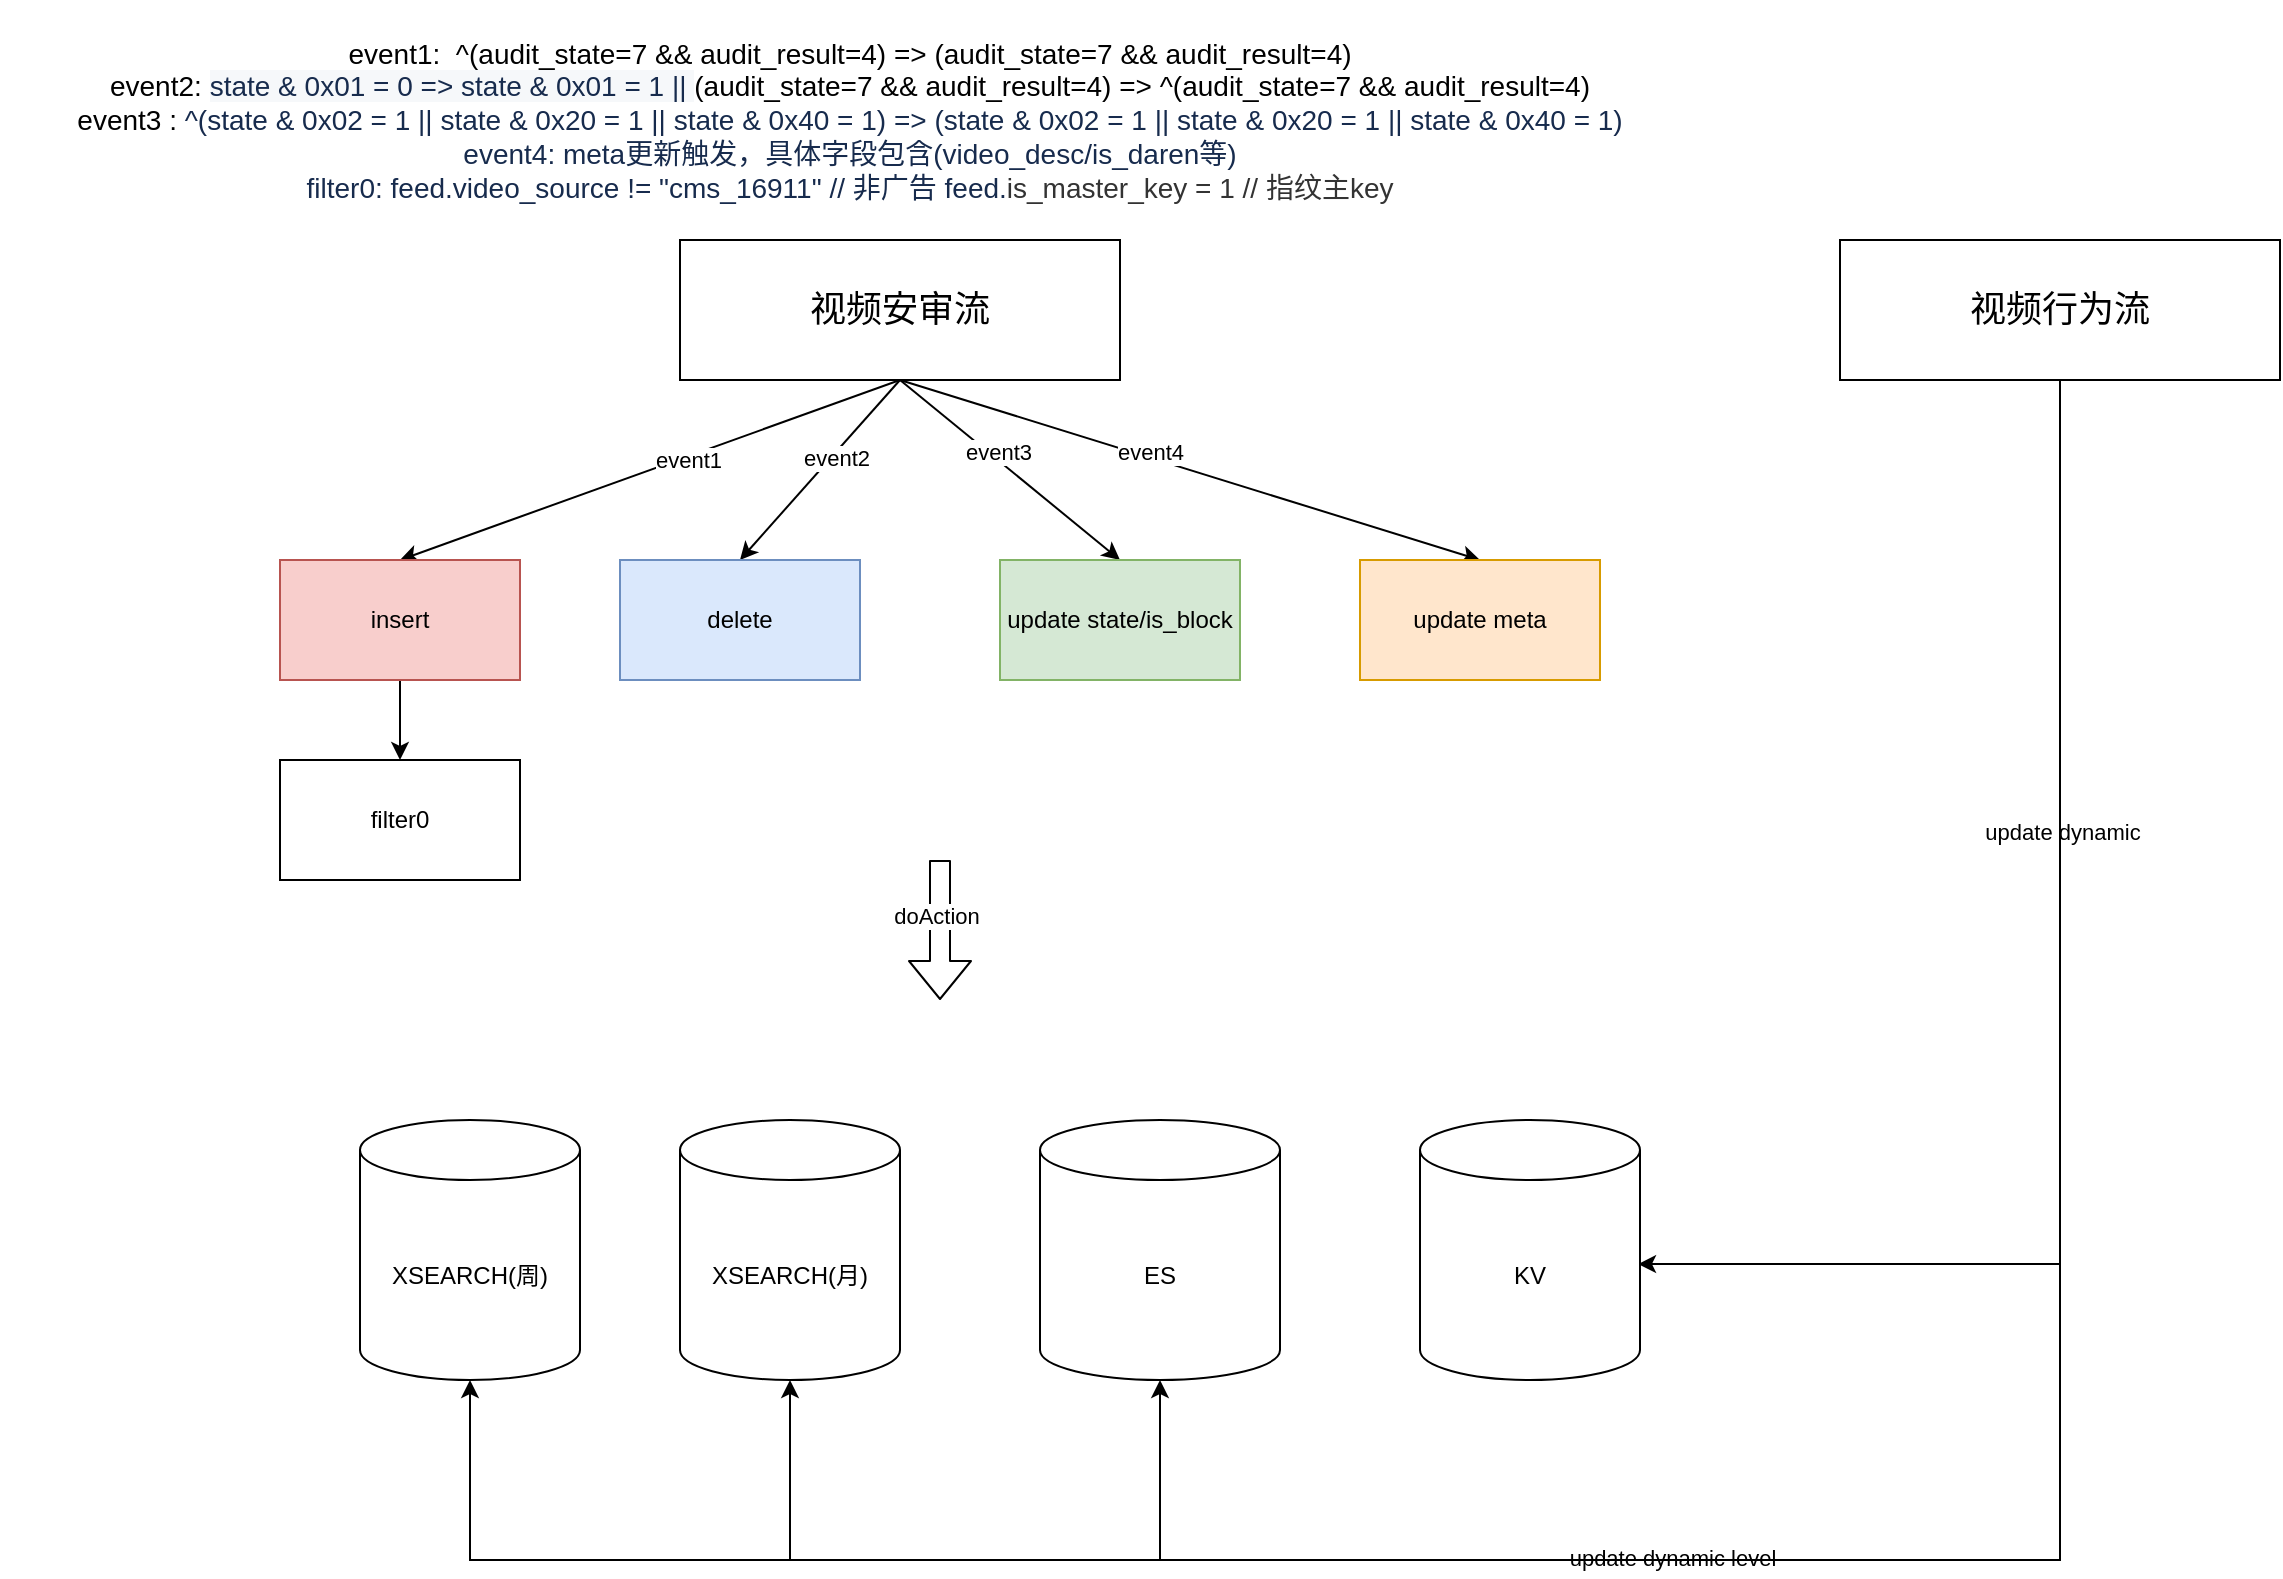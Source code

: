 <mxfile version="14.0.1" type="github">
  <diagram id="_KGdLCxIYCKf-Vqc58f2" name="Page-1">
    <mxGraphModel dx="2085" dy="2012" grid="1" gridSize="10" guides="1" tooltips="1" connect="1" arrows="1" fold="1" page="1" pageScale="1" pageWidth="827" pageHeight="1169" math="0" shadow="0">
      <root>
        <mxCell id="0" />
        <mxCell id="1" parent="0" />
        <mxCell id="E1HCFxRwRJt3zf8EPV6W-1" value="&lt;font style=&quot;font-size: 18px&quot;&gt;视频安审流&lt;/font&gt;" style="rounded=0;whiteSpace=wrap;html=1;" vertex="1" parent="1">
          <mxGeometry x="80" y="110" width="220" height="70" as="geometry" />
        </mxCell>
        <mxCell id="E1HCFxRwRJt3zf8EPV6W-45" value="" style="edgeStyle=orthogonalEdgeStyle;rounded=0;orthogonalLoop=1;jettySize=auto;html=1;entryX=0.991;entryY=0.554;entryDx=0;entryDy=0;entryPerimeter=0;exitX=0.5;exitY=1;exitDx=0;exitDy=0;" edge="1" parent="1" source="E1HCFxRwRJt3zf8EPV6W-2" target="E1HCFxRwRJt3zf8EPV6W-14">
          <mxGeometry relative="1" as="geometry">
            <mxPoint x="767" y="640" as="targetPoint" />
            <Array as="points">
              <mxPoint x="770" y="622" />
            </Array>
          </mxGeometry>
        </mxCell>
        <mxCell id="E1HCFxRwRJt3zf8EPV6W-46" value="update dynamic" style="edgeLabel;html=1;align=center;verticalAlign=middle;resizable=0;points=[];" vertex="1" connectable="0" parent="E1HCFxRwRJt3zf8EPV6W-45">
          <mxGeometry x="-0.309" y="1" relative="1" as="geometry">
            <mxPoint as="offset" />
          </mxGeometry>
        </mxCell>
        <mxCell id="E1HCFxRwRJt3zf8EPV6W-2" value="&lt;font style=&quot;font-size: 18px&quot;&gt;视频行为流&lt;/font&gt;" style="rounded=0;whiteSpace=wrap;html=1;" vertex="1" parent="1">
          <mxGeometry x="660" y="110" width="220" height="70" as="geometry" />
        </mxCell>
        <mxCell id="E1HCFxRwRJt3zf8EPV6W-3" value="" style="endArrow=classic;html=1;exitX=0.5;exitY=1;exitDx=0;exitDy=0;entryX=0.5;entryY=0;entryDx=0;entryDy=0;" edge="1" parent="1" source="E1HCFxRwRJt3zf8EPV6W-1" target="E1HCFxRwRJt3zf8EPV6W-15">
          <mxGeometry width="50" height="50" relative="1" as="geometry">
            <mxPoint x="390" y="450" as="sourcePoint" />
            <mxPoint y="330" as="targetPoint" />
          </mxGeometry>
        </mxCell>
        <mxCell id="E1HCFxRwRJt3zf8EPV6W-4" value="event1" style="edgeLabel;html=1;align=center;verticalAlign=middle;resizable=0;points=[];" vertex="1" connectable="0" parent="E1HCFxRwRJt3zf8EPV6W-3">
          <mxGeometry x="-0.145" y="2" relative="1" as="geometry">
            <mxPoint y="-1" as="offset" />
          </mxGeometry>
        </mxCell>
        <mxCell id="E1HCFxRwRJt3zf8EPV6W-5" value="" style="endArrow=classic;html=1;exitX=0.5;exitY=1;exitDx=0;exitDy=0;entryX=0.5;entryY=0;entryDx=0;entryDy=0;" edge="1" parent="1" source="E1HCFxRwRJt3zf8EPV6W-1" target="E1HCFxRwRJt3zf8EPV6W-24">
          <mxGeometry width="50" height="50" relative="1" as="geometry">
            <mxPoint x="160" y="260" as="sourcePoint" />
            <mxPoint x="110" y="330" as="targetPoint" />
          </mxGeometry>
        </mxCell>
        <mxCell id="E1HCFxRwRJt3zf8EPV6W-6" value="event2" style="edgeLabel;html=1;align=center;verticalAlign=middle;resizable=0;points=[];" vertex="1" connectable="0" parent="E1HCFxRwRJt3zf8EPV6W-5">
          <mxGeometry x="-0.145" y="2" relative="1" as="geometry">
            <mxPoint y="-1" as="offset" />
          </mxGeometry>
        </mxCell>
        <mxCell id="E1HCFxRwRJt3zf8EPV6W-7" value="" style="endArrow=classic;html=1;exitX=0.5;exitY=1;exitDx=0;exitDy=0;entryX=0.5;entryY=0;entryDx=0;entryDy=0;" edge="1" parent="1" source="E1HCFxRwRJt3zf8EPV6W-1" target="E1HCFxRwRJt3zf8EPV6W-33">
          <mxGeometry width="50" height="50" relative="1" as="geometry">
            <mxPoint x="160" y="260" as="sourcePoint" />
            <mxPoint x="230" y="330" as="targetPoint" />
          </mxGeometry>
        </mxCell>
        <mxCell id="E1HCFxRwRJt3zf8EPV6W-8" value="event3" style="edgeLabel;html=1;align=center;verticalAlign=middle;resizable=0;points=[];" vertex="1" connectable="0" parent="E1HCFxRwRJt3zf8EPV6W-7">
          <mxGeometry x="-0.145" y="2" relative="1" as="geometry">
            <mxPoint y="-1" as="offset" />
          </mxGeometry>
        </mxCell>
        <mxCell id="E1HCFxRwRJt3zf8EPV6W-9" value="" style="endArrow=classic;html=1;exitX=0.5;exitY=1;exitDx=0;exitDy=0;entryX=0.5;entryY=0;entryDx=0;entryDy=0;" edge="1" parent="1" source="E1HCFxRwRJt3zf8EPV6W-1" target="E1HCFxRwRJt3zf8EPV6W-36">
          <mxGeometry width="50" height="50" relative="1" as="geometry">
            <mxPoint x="160" y="260" as="sourcePoint" />
            <mxPoint x="560" y="320" as="targetPoint" />
          </mxGeometry>
        </mxCell>
        <mxCell id="E1HCFxRwRJt3zf8EPV6W-10" value="event4" style="edgeLabel;html=1;align=center;verticalAlign=middle;resizable=0;points=[];" vertex="1" connectable="0" parent="E1HCFxRwRJt3zf8EPV6W-9">
          <mxGeometry x="-0.145" y="2" relative="1" as="geometry">
            <mxPoint y="-1" as="offset" />
          </mxGeometry>
        </mxCell>
        <mxCell id="E1HCFxRwRJt3zf8EPV6W-11" value="&lt;font style=&quot;font-size: 14px&quot;&gt;event1:&amp;nbsp; ^(audit_state=7 &amp;amp;&amp;amp; audit_result=4) =&amp;gt; (audit_state=7 &amp;amp;&amp;amp; audit_result=4)&lt;br&gt;event2:&amp;nbsp;&lt;span style=&quot;color: rgb(23 , 43 , 77) ; text-align: left ; background-color: rgb(246 , 248 , 250)&quot;&gt;state &amp;amp; 0x01 = 0 =&amp;gt; state &amp;amp; 0x01 = 1 ||&amp;nbsp;&lt;/span&gt;(audit_state=7 &amp;amp;&amp;amp; audit_result=4) =&amp;gt; ^(audit_state=7 &amp;amp;&amp;amp; audit_result=4)&lt;br&gt;event3 :&amp;nbsp;&lt;span style=&quot;background-color: rgb(255 , 255 , 255) ; color: rgb(23 , 43 , 77) ; font-family: , , &amp;#34;segoe ui&amp;#34; , &amp;#34;roboto&amp;#34; , &amp;#34;oxygen&amp;#34; , &amp;#34;ubuntu&amp;#34; , &amp;#34;fira sans&amp;#34; , &amp;#34;droid sans&amp;#34; , &amp;#34;helvetica neue&amp;#34; , sans-serif ; text-align: left&quot;&gt;^(state &amp;amp; 0x02 = 1 || state &amp;amp; 0x20 = 1 || state &amp;amp; 0x40 = 1) =&amp;gt;&amp;nbsp;&lt;/span&gt;&lt;span style=&quot;background-color: rgb(255 , 255 , 255) ; color: rgb(23 , 43 , 77) ; font-family: , , &amp;#34;segoe ui&amp;#34; , &amp;#34;roboto&amp;#34; , &amp;#34;oxygen&amp;#34; , &amp;#34;ubuntu&amp;#34; , &amp;#34;fira sans&amp;#34; , &amp;#34;droid sans&amp;#34; , &amp;#34;helvetica neue&amp;#34; , sans-serif ; text-align: left&quot;&gt;(state &amp;amp; 0x02 = 1 || state &amp;amp; 0x20 = 1 || state &amp;amp; 0x40 = 1)&lt;br&gt;&lt;/span&gt;&lt;span style=&quot;background-color: rgb(255 , 255 , 255) ; color: rgb(23 , 43 , 77) ; font-family: , , &amp;#34;segoe ui&amp;#34; , &amp;#34;roboto&amp;#34; , &amp;#34;oxygen&amp;#34; , &amp;#34;ubuntu&amp;#34; , &amp;#34;fira sans&amp;#34; , &amp;#34;droid sans&amp;#34; , &amp;#34;helvetica neue&amp;#34; , sans-serif ; text-align: left&quot;&gt;event4: meta更新触发，具体字段包含(video_desc/is_daren等)&lt;br&gt;filter0:&amp;nbsp;&lt;/span&gt;&lt;span style=&quot;background-color: rgb(255 , 255 , 255) ; color: rgb(23 , 43 , 77) ; font-family: , , &amp;#34;segoe ui&amp;#34; , &amp;#34;roboto&amp;#34; , &amp;#34;oxygen&amp;#34; , &amp;#34;ubuntu&amp;#34; , &amp;#34;fira sans&amp;#34; , &amp;#34;droid sans&amp;#34; , &amp;#34;helvetica neue&amp;#34; , sans-serif ; text-align: left&quot;&gt;feed.video_source&amp;nbsp;!= &quot;cms_16911&quot;&amp;nbsp;// 非广告&amp;nbsp;&lt;/span&gt;&lt;span style=&quot;background-color: rgb(255 , 255 , 255) ; color: rgb(23 , 43 , 77) ; font-family: , , &amp;#34;segoe ui&amp;#34; , &amp;#34;roboto&amp;#34; , &amp;#34;oxygen&amp;#34; , &amp;#34;ubuntu&amp;#34; , &amp;#34;fira sans&amp;#34; , &amp;#34;droid sans&amp;#34; , &amp;#34;helvetica neue&amp;#34; , sans-serif ; text-align: left&quot;&gt;feed.&lt;/span&gt;&lt;span style=&quot;font-family: , , &amp;#34;segoe ui&amp;#34; , &amp;#34;roboto&amp;#34; , &amp;#34;oxygen&amp;#34; , &amp;#34;ubuntu&amp;#34; , &amp;#34;fira sans&amp;#34; , &amp;#34;droid sans&amp;#34; , &amp;#34;helvetica neue&amp;#34; , sans-serif ; text-align: left ; margin: 0px ; color: rgb(51 , 51 , 51)&quot;&gt;is_master_key = 1&amp;nbsp;// 指纹主key&lt;/span&gt;&lt;span style=&quot;background-color: rgb(255 , 255 , 255) ; color: rgb(23 , 43 , 77) ; font-family: , , &amp;#34;segoe ui&amp;#34; , &amp;#34;roboto&amp;#34; , &amp;#34;oxygen&amp;#34; , &amp;#34;ubuntu&amp;#34; , &amp;#34;fira sans&amp;#34; , &amp;#34;droid sans&amp;#34; , &amp;#34;helvetica neue&amp;#34; , sans-serif ; text-align: left&quot;&gt;&lt;br&gt;&lt;/span&gt;&lt;/font&gt;" style="text;html=1;strokeColor=none;fillColor=none;align=center;verticalAlign=middle;whiteSpace=wrap;rounded=0;" vertex="1" parent="1">
          <mxGeometry x="-260" y="-10" width="850" height="120" as="geometry" />
        </mxCell>
        <mxCell id="E1HCFxRwRJt3zf8EPV6W-12" value="XSEARCH(周)" style="shape=cylinder3;whiteSpace=wrap;html=1;boundedLbl=1;backgroundOutline=1;size=15;" vertex="1" parent="1">
          <mxGeometry x="-80" y="550" width="110" height="130" as="geometry" />
        </mxCell>
        <mxCell id="E1HCFxRwRJt3zf8EPV6W-13" value="ES" style="shape=cylinder3;whiteSpace=wrap;html=1;boundedLbl=1;backgroundOutline=1;size=15;" vertex="1" parent="1">
          <mxGeometry x="260" y="550" width="120" height="130" as="geometry" />
        </mxCell>
        <mxCell id="E1HCFxRwRJt3zf8EPV6W-14" value="KV" style="shape=cylinder3;whiteSpace=wrap;html=1;boundedLbl=1;backgroundOutline=1;size=15;" vertex="1" parent="1">
          <mxGeometry x="450" y="550" width="110" height="130" as="geometry" />
        </mxCell>
        <mxCell id="E1HCFxRwRJt3zf8EPV6W-57" value="" style="edgeStyle=orthogonalEdgeStyle;rounded=0;orthogonalLoop=1;jettySize=auto;html=1;" edge="1" parent="1" source="E1HCFxRwRJt3zf8EPV6W-15" target="E1HCFxRwRJt3zf8EPV6W-56">
          <mxGeometry relative="1" as="geometry" />
        </mxCell>
        <mxCell id="E1HCFxRwRJt3zf8EPV6W-15" value="insert" style="rounded=0;whiteSpace=wrap;html=1;fillColor=#f8cecc;strokeColor=#b85450;" vertex="1" parent="1">
          <mxGeometry x="-120" y="270" width="120" height="60" as="geometry" />
        </mxCell>
        <mxCell id="E1HCFxRwRJt3zf8EPV6W-23" value="XSEARCH(月)" style="shape=cylinder3;whiteSpace=wrap;html=1;boundedLbl=1;backgroundOutline=1;size=15;" vertex="1" parent="1">
          <mxGeometry x="80" y="550" width="110" height="130" as="geometry" />
        </mxCell>
        <mxCell id="E1HCFxRwRJt3zf8EPV6W-24" value="delete" style="rounded=0;whiteSpace=wrap;html=1;fillColor=#dae8fc;strokeColor=#6c8ebf;" vertex="1" parent="1">
          <mxGeometry x="50" y="270" width="120" height="60" as="geometry" />
        </mxCell>
        <mxCell id="E1HCFxRwRJt3zf8EPV6W-33" value="update state/is_block" style="rounded=0;whiteSpace=wrap;html=1;fillColor=#d5e8d4;strokeColor=#82b366;" vertex="1" parent="1">
          <mxGeometry x="240" y="270" width="120" height="60" as="geometry" />
        </mxCell>
        <mxCell id="E1HCFxRwRJt3zf8EPV6W-36" value="update meta" style="rounded=0;whiteSpace=wrap;html=1;fillColor=#ffe6cc;strokeColor=#d79b00;" vertex="1" parent="1">
          <mxGeometry x="420" y="270" width="120" height="60" as="geometry" />
        </mxCell>
        <mxCell id="E1HCFxRwRJt3zf8EPV6W-42" value="" style="shape=flexArrow;endArrow=classic;html=1;" edge="1" parent="1">
          <mxGeometry width="50" height="50" relative="1" as="geometry">
            <mxPoint x="210" y="420" as="sourcePoint" />
            <mxPoint x="210" y="490" as="targetPoint" />
          </mxGeometry>
        </mxCell>
        <mxCell id="E1HCFxRwRJt3zf8EPV6W-43" value="doAction" style="edgeLabel;html=1;align=center;verticalAlign=middle;resizable=0;points=[];" vertex="1" connectable="0" parent="E1HCFxRwRJt3zf8EPV6W-42">
          <mxGeometry x="-0.2" y="-2" relative="1" as="geometry">
            <mxPoint as="offset" />
          </mxGeometry>
        </mxCell>
        <mxCell id="E1HCFxRwRJt3zf8EPV6W-50" value="" style="edgeStyle=orthogonalEdgeStyle;rounded=0;orthogonalLoop=1;jettySize=auto;html=1;entryX=0.5;entryY=1;entryDx=0;entryDy=0;entryPerimeter=0;exitX=0.5;exitY=1;exitDx=0;exitDy=0;" edge="1" parent="1" source="E1HCFxRwRJt3zf8EPV6W-2" target="E1HCFxRwRJt3zf8EPV6W-13">
          <mxGeometry relative="1" as="geometry">
            <mxPoint x="780" y="190" as="sourcePoint" />
            <mxPoint x="569.01" y="632.02" as="targetPoint" />
            <Array as="points">
              <mxPoint x="770" y="770" />
              <mxPoint x="320" y="770" />
            </Array>
          </mxGeometry>
        </mxCell>
        <mxCell id="E1HCFxRwRJt3zf8EPV6W-52" value="update dynamic level" style="edgeLabel;html=1;align=center;verticalAlign=middle;resizable=0;points=[];" vertex="1" connectable="0" parent="E1HCFxRwRJt3zf8EPV6W-50">
          <mxGeometry x="0.388" y="-1" relative="1" as="geometry">
            <mxPoint as="offset" />
          </mxGeometry>
        </mxCell>
        <mxCell id="E1HCFxRwRJt3zf8EPV6W-53" value="" style="edgeStyle=orthogonalEdgeStyle;rounded=0;orthogonalLoop=1;jettySize=auto;html=1;entryX=0.5;entryY=1;entryDx=0;entryDy=0;entryPerimeter=0;exitX=0.5;exitY=1;exitDx=0;exitDy=0;" edge="1" parent="1" source="E1HCFxRwRJt3zf8EPV6W-2" target="E1HCFxRwRJt3zf8EPV6W-23">
          <mxGeometry relative="1" as="geometry">
            <mxPoint x="780" y="190" as="sourcePoint" />
            <mxPoint x="330" y="690" as="targetPoint" />
            <Array as="points">
              <mxPoint x="770" y="770" />
              <mxPoint x="135" y="770" />
            </Array>
          </mxGeometry>
        </mxCell>
        <mxCell id="E1HCFxRwRJt3zf8EPV6W-55" value="" style="edgeStyle=orthogonalEdgeStyle;rounded=0;orthogonalLoop=1;jettySize=auto;html=1;entryX=0.5;entryY=1;entryDx=0;entryDy=0;entryPerimeter=0;exitX=0.5;exitY=1;exitDx=0;exitDy=0;" edge="1" parent="1" source="E1HCFxRwRJt3zf8EPV6W-2" target="E1HCFxRwRJt3zf8EPV6W-12">
          <mxGeometry relative="1" as="geometry">
            <mxPoint x="790" y="200" as="sourcePoint" />
            <mxPoint x="145" y="690" as="targetPoint" />
            <Array as="points">
              <mxPoint x="770" y="770" />
              <mxPoint x="-25" y="770" />
            </Array>
          </mxGeometry>
        </mxCell>
        <mxCell id="E1HCFxRwRJt3zf8EPV6W-56" value="filter0" style="rounded=0;whiteSpace=wrap;html=1;" vertex="1" parent="1">
          <mxGeometry x="-120" y="370" width="120" height="60" as="geometry" />
        </mxCell>
      </root>
    </mxGraphModel>
  </diagram>
</mxfile>
